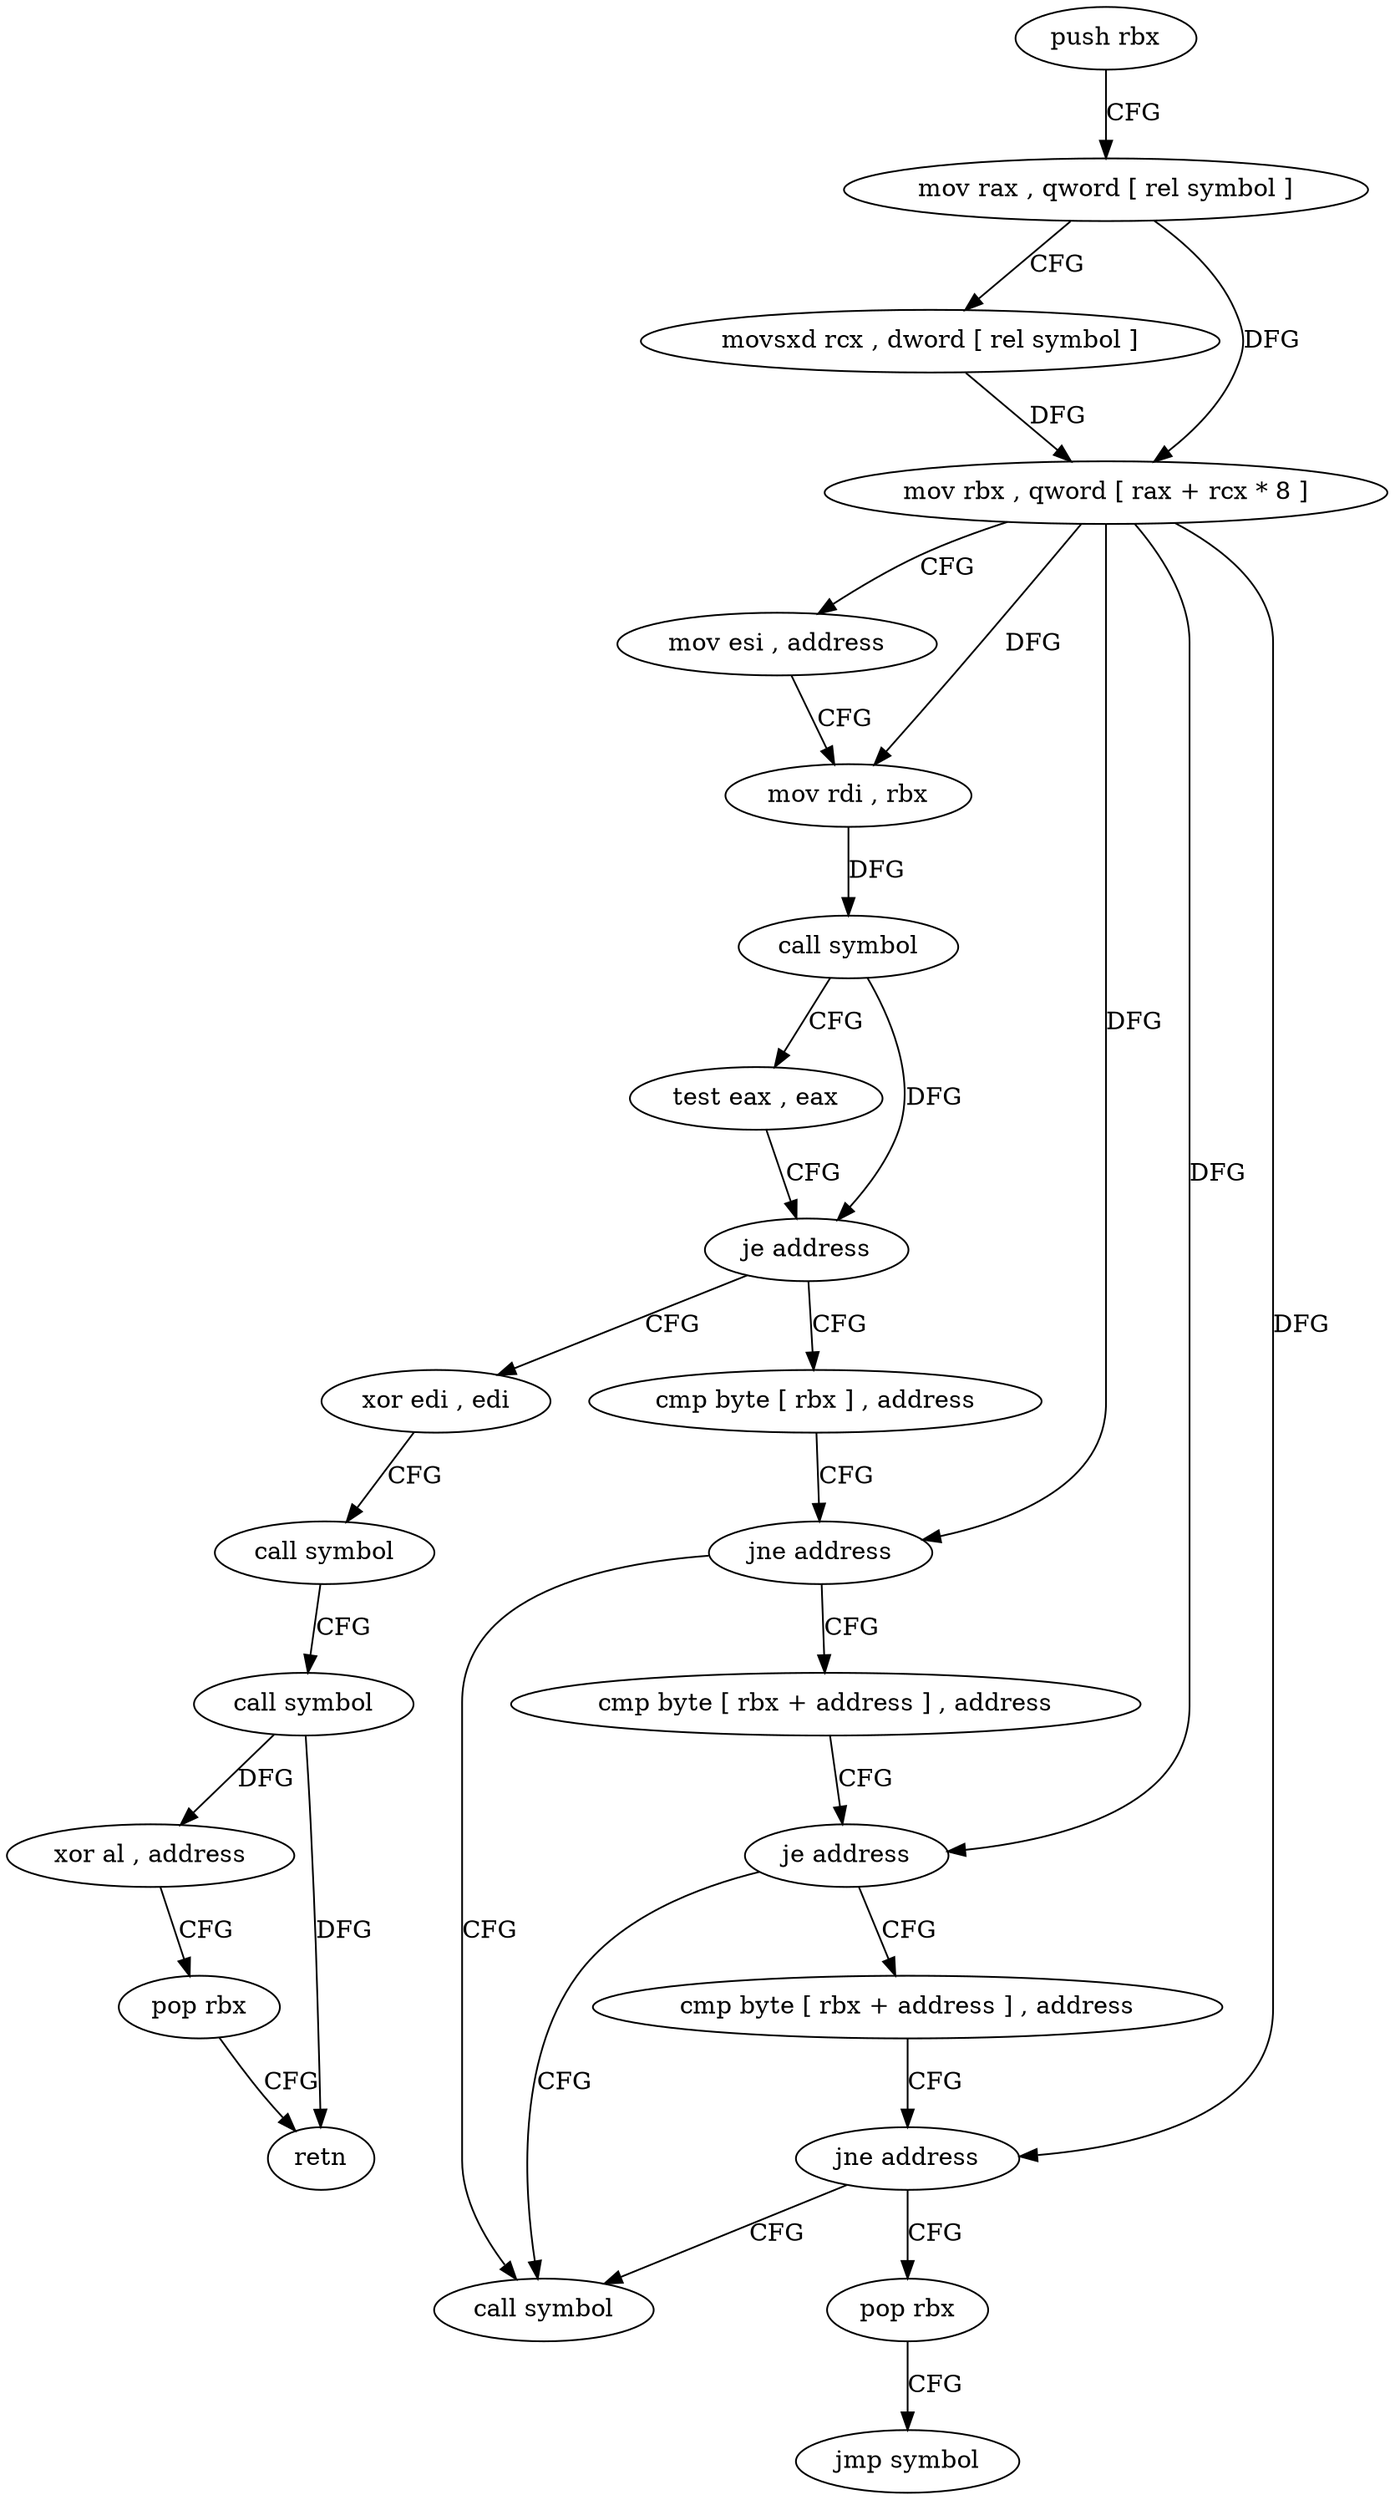digraph "func" {
"4201488" [label = "push rbx" ]
"4201489" [label = "mov rax , qword [ rel symbol ]" ]
"4201496" [label = "movsxd rcx , dword [ rel symbol ]" ]
"4201503" [label = "mov rbx , qword [ rax + rcx * 8 ]" ]
"4201507" [label = "mov esi , address" ]
"4201512" [label = "mov rdi , rbx" ]
"4201515" [label = "call symbol" ]
"4201520" [label = "test eax , eax" ]
"4201522" [label = "je address" ]
"4201547" [label = "xor edi , edi" ]
"4201524" [label = "cmp byte [ rbx ] , address" ]
"4201549" [label = "call symbol" ]
"4201554" [label = "call symbol" ]
"4201559" [label = "xor al , address" ]
"4201561" [label = "pop rbx" ]
"4201562" [label = "retn" ]
"4201527" [label = "jne address" ]
"4201563" [label = "call symbol" ]
"4201529" [label = "cmp byte [ rbx + address ] , address" ]
"4201533" [label = "je address" ]
"4201535" [label = "cmp byte [ rbx + address ] , address" ]
"4201539" [label = "jne address" ]
"4201541" [label = "pop rbx" ]
"4201542" [label = "jmp symbol" ]
"4201488" -> "4201489" [ label = "CFG" ]
"4201489" -> "4201496" [ label = "CFG" ]
"4201489" -> "4201503" [ label = "DFG" ]
"4201496" -> "4201503" [ label = "DFG" ]
"4201503" -> "4201507" [ label = "CFG" ]
"4201503" -> "4201512" [ label = "DFG" ]
"4201503" -> "4201527" [ label = "DFG" ]
"4201503" -> "4201533" [ label = "DFG" ]
"4201503" -> "4201539" [ label = "DFG" ]
"4201507" -> "4201512" [ label = "CFG" ]
"4201512" -> "4201515" [ label = "DFG" ]
"4201515" -> "4201520" [ label = "CFG" ]
"4201515" -> "4201522" [ label = "DFG" ]
"4201520" -> "4201522" [ label = "CFG" ]
"4201522" -> "4201547" [ label = "CFG" ]
"4201522" -> "4201524" [ label = "CFG" ]
"4201547" -> "4201549" [ label = "CFG" ]
"4201524" -> "4201527" [ label = "CFG" ]
"4201549" -> "4201554" [ label = "CFG" ]
"4201554" -> "4201559" [ label = "DFG" ]
"4201554" -> "4201562" [ label = "DFG" ]
"4201559" -> "4201561" [ label = "CFG" ]
"4201561" -> "4201562" [ label = "CFG" ]
"4201527" -> "4201563" [ label = "CFG" ]
"4201527" -> "4201529" [ label = "CFG" ]
"4201529" -> "4201533" [ label = "CFG" ]
"4201533" -> "4201563" [ label = "CFG" ]
"4201533" -> "4201535" [ label = "CFG" ]
"4201535" -> "4201539" [ label = "CFG" ]
"4201539" -> "4201563" [ label = "CFG" ]
"4201539" -> "4201541" [ label = "CFG" ]
"4201541" -> "4201542" [ label = "CFG" ]
}
